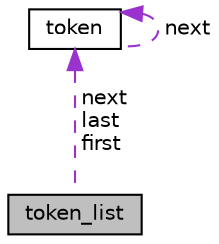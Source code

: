 digraph "token_list"
{
 // LATEX_PDF_SIZE
  edge [fontname="Helvetica",fontsize="10",labelfontname="Helvetica",labelfontsize="10"];
  node [fontname="Helvetica",fontsize="10",shape=record];
  Node1 [label="token_list",height=0.2,width=0.4,color="black", fillcolor="grey75", style="filled", fontcolor="black",tooltip="Basically a lined-list of tokens."];
  Node2 -> Node1 [dir="back",color="darkorchid3",fontsize="10",style="dashed",label=" next\nlast\nfirst" ,fontname="Helvetica"];
  Node2 [label="token",height=0.2,width=0.4,color="black", fillcolor="white", style="filled",URL="$structtoken.html",tooltip="Token struct declaration."];
  Node2 -> Node2 [dir="back",color="darkorchid3",fontsize="10",style="dashed",label=" next" ,fontname="Helvetica"];
}
